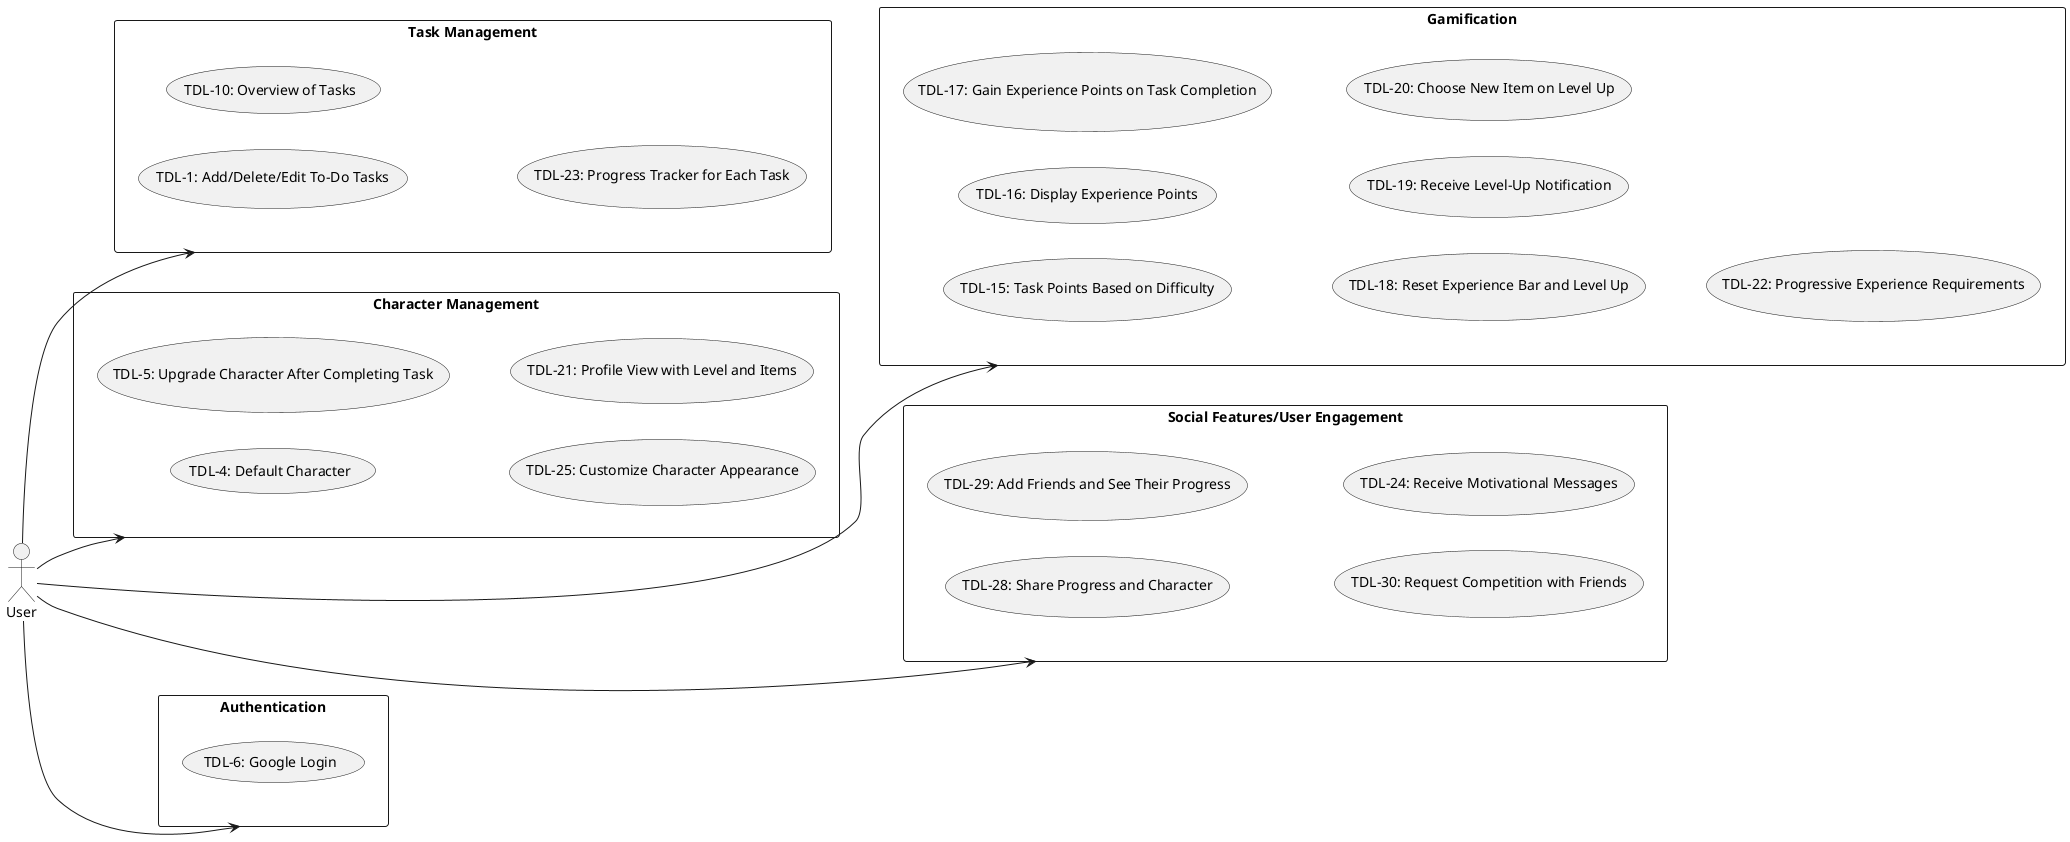 @startuml
left to right direction
skinparam packageStyle rectangle

actor User

package "Task Management" as TM{
    usecase "TDL-1: Add/Delete/Edit To-Do Tasks" as UC1
    usecase "TDL-10: Overview of Tasks" as UC10
    usecase "TDL-23: Progress Tracker for Each Task" as UC23
}

package "Character Management" as CM{
    usecase "TDL-4: Default Character" as UC4
    usecase "TDL-5: Upgrade Character After Completing Task" as UC5
    usecase "TDL-25: Customize Character Appearance" as UC25
    usecase "TDL-21: Profile View with Level and Items" as UC21
}

package "Gamification" as GA{
    usecase "TDL-15: Task Points Based on Difficulty" as UC15
    usecase "TDL-16: Display Experience Points" as UC16
    usecase "TDL-17: Gain Experience Points on Task Completion" as UC17
    usecase "TDL-18: Reset Experience Bar and Level Up" as UC18
    usecase "TDL-19: Receive Level-Up Notification" as UC19
    usecase "TDL-20: Choose New Item on Level Up" as UC20
    usecase "TDL-22: Progressive Experience Requirements" as UC22
}

package "Social Features/User Engagement" as SF{
    usecase "TDL-28: Share Progress and Character" as UC28
    usecase "TDL-29: Add Friends and See Their Progress" as UC29
    usecase "TDL-30: Request Competition with Friends" as UC30
    usecase "TDL-24: Receive Motivational Messages" as UC24
}

package "Authentication" as AU{
    usecase "TDL-6: Google Login" as UC6
}

User --> TM
User --> CM
User --> GA
User --> SF
User --> AU

@enduml
